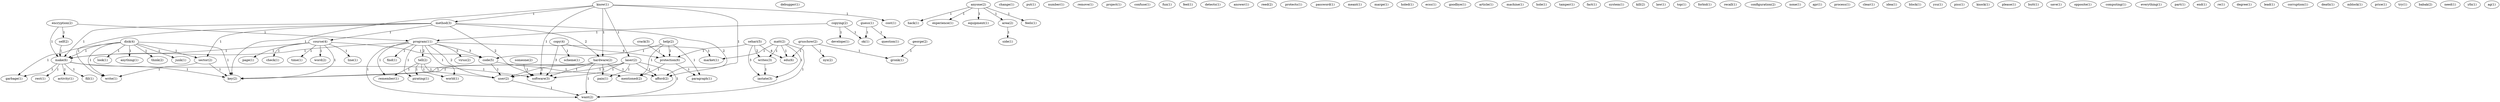 digraph G {
  disk [ label="disk(4)" ];
  junk [ label="junk(1)" ];
  look [ label="look(1)" ];
  sector [ label="sector(2)" ];
  write [ label="write(1)" ];
  anything [ label="anything(1)" ];
  make [ label="make(6)" ];
  garbage [ label="garbage(1)" ];
  think [ label="think(2)" ];
  key [ label="key(2)" ];
  debugger [ label="debugger(1)" ];
  anyone [ label="anyone(2)" ];
  hack [ label="hack(1)" ];
  experience [ label="experience(1)" ];
  equipment [ label="equipment(1)" ];
  area [ label="area(2)" ];
  feels [ label="feels(1)" ];
  change [ label="change(1)" ];
  put [ label="put(1)" ];
  copy [ label="copy(4)" ];
  scheme [ label="scheme(1)" ];
  protection [ label="protection(6)" ];
  software [ label="software(3)" ];
  number [ label="number(1)" ];
  copying [ label="copying(2)" ];
  develope [ label="develope(1)" ];
  program [ label="program(11)" ];
  ok [ label="ok(1)" ];
  remove [ label="remove(1)" ];
  encryption [ label="encryption(2)" ];
  self [ label="self(2)" ];
  someone [ label="someone(2)" ];
  project [ label="project(1)" ];
  confuse [ label="confuse(1)" ];
  fun [ label="fun(1)" ];
  feel [ label="feel(1)" ];
  detects [ label="detects(1)" ];
  answer [ label="answer(1)" ];
  reed [ label="reed(2)" ];
  protects [ label="protects(1)" ];
  password [ label="password(1)" ];
  meant [ label="meant(1)" ];
  marge [ label="marge(1)" ];
  holed [ label="holed(1)" ];
  help [ label="help(2)" ];
  paragraph [ label="paragraph(1)" ];
  code [ label="code(5)" ];
  mentioned [ label="mentioned(2)" ];
  ecss [ label="ecss(1)" ];
  goodbye [ label="goodbye(1)" ];
  article [ label="article(1)" ];
  machine [ label="machine(1)" ];
  hole [ label="hole(1)" ];
  tamper [ label="tamper(1)" ];
  crack [ label="crack(3)" ];
  fact [ label="fact(1)" ];
  guess [ label="guess(1)" ];
  question [ label="question(1)" ];
  system [ label="system(1)" ];
  kill [ label="kill(2)" ];
  know [ label="know(1)" ];
  cost [ label="cost(1)" ];
  method [ label="method(3)" ];
  hardware [ label="hardware(2)" ];
  laser [ label="laser(2)" ];
  afford [ label="afford(2)" ];
  law [ label="law(1)" ];
  top [ label="top(1)" ];
  forbid [ label="forbid(1)" ];
  virus [ label="virus(2)" ];
  tell [ label="tell(2)" ];
  remember [ label="remember(1)" ];
  pirating [ label="pirating(1)" ];
  user [ label="user(2)" ];
  world [ label="world(1)" ];
  find [ label="find(1)" ];
  market [ label="market(1)" ];
  want [ label="want(2)" ];
  recall [ label="recall(1)" ];
  configuration [ label="configuration(2)" ];
  none [ label="none(1)" ];
  apr [ label="apr(1)" ];
  process [ label="process(1)" ];
  clear [ label="clear(1)" ];
  sehari [ label="sehari(5)" ];
  edu [ label="edu(6)" ];
  writes [ label="writes(3)" ];
  iastate [ label="iastate(3)" ];
  idea [ label="idea(1)" ];
  block [ label="block(1)" ];
  course [ label="course(4)" ];
  ysu [ label="ysu(1)" ];
  piss [ label="piss(1)" ];
  matt [ label="matt(2)" ];
  knock [ label="knock(1)" ];
  please [ label="please(1)" ];
  gruschow [ label="gruschow(2)" ];
  nyx [ label="nyx(2)" ];
  gronk [ label="gronk(1)" ];
  butt [ label="butt(1)" ];
  save [ label="save(1)" ];
  opposite [ label="opposite(1)" ];
  computing [ label="computing(1)" ];
  everything [ label="everything(1)" ];
  part [ label="part(1)" ];
  end [ label="end(1)" ];
  side [ label="side(1)" ];
  re [ label="re(1)" ];
  line [ label="line(1)" ];
  page [ label="page(1)" ];
  check [ label="check(1)" ];
  time [ label="time(1)" ];
  word [ label="word(2)" ];
  rest [ label="rest(1)" ];
  activity [ label="activity(1)" ];
  fill [ label="fill(1)" ];
  pain [ label="pain(1)" ];
  degree [ label="degree(1)" ];
  lead [ label="lead(1)" ];
  corruption [ label="corruption(1)" ];
  death [ label="death(1)" ];
  mblock [ label="mblock(1)" ];
  price [ label="price(1)" ];
  george [ label="george(2)" ];
  try [ label="try(1)" ];
  babak [ label="babak(2)" ];
  need [ label="need(1)" ];
  yfn [ label="yfn(1)" ];
  ag [ label="ag(1)" ];
  disk -> junk [ label="1" ];
  disk -> look [ label="1" ];
  disk -> sector [ label="1" ];
  disk -> write [ label="1" ];
  disk -> anything [ label="1" ];
  disk -> make [ label="1" ];
  disk -> garbage [ label="1" ];
  disk -> think [ label="1" ];
  disk -> key [ label="1" ];
  anyone -> hack [ label="1" ];
  anyone -> experience [ label="1" ];
  anyone -> equipment [ label="1" ];
  anyone -> area [ label="1" ];
  anyone -> feels [ label="1" ];
  copy -> scheme [ label="1" ];
  copy -> protection [ label="4" ];
  copy -> software [ label="3" ];
  copying -> develope [ label="1" ];
  copying -> program [ label="1" ];
  copying -> ok [ label="1" ];
  encryption -> self [ label="1" ];
  encryption -> program [ label="1" ];
  encryption -> make [ label="1" ];
  someone -> software [ label="1" ];
  help -> protection [ label="1" ];
  help -> paragraph [ label="1" ];
  help -> code [ label="1" ];
  help -> mentioned [ label="1" ];
  self -> make [ label="1" ];
  crack -> protection [ label="1" ];
  guess -> ok [ label="1" ];
  guess -> question [ label="1" ];
  know -> cost [ label="1" ];
  know -> method [ label="1" ];
  know -> hardware [ label="1" ];
  know -> laser [ label="1" ];
  know -> afford [ label="1" ];
  know -> software [ label="1" ];
  know -> key [ label="1" ];
  program -> virus [ label="3" ];
  program -> tell [ label="2" ];
  program -> make [ label="1" ];
  program -> remember [ label="1" ];
  program -> code [ label="3" ];
  program -> pirating [ label="1" ];
  program -> user [ label="2" ];
  program -> world [ label="1" ];
  program -> find [ label="1" ];
  program -> market [ label="1" ];
  program -> want [ label="1" ];
  sehari -> edu [ label="4" ];
  sehari -> protection [ label="1" ];
  sehari -> writes [ label="2" ];
  sehari -> iastate [ label="3" ];
  method -> sector [ label="1" ];
  method -> write [ label="1" ];
  method -> course [ label="1" ];
  method -> make [ label="1" ];
  method -> hardware [ label="2" ];
  method -> afford [ label="2" ];
  method -> software [ label="2" ];
  sector -> write [ label="1" ];
  sector -> key [ label="1" ];
  matt -> edu [ label="1" ];
  matt -> writes [ label="1" ];
  matt -> market [ label="1" ];
  matt -> iastate [ label="1" ];
  matt -> want [ label="1" ];
  gruschow -> edu [ label="1" ];
  gruschow -> nyx [ label="1" ];
  gruschow -> gronk [ label="1" ];
  protection -> paragraph [ label="1" ];
  protection -> mentioned [ label="1" ];
  tell -> remember [ label="1" ];
  tell -> pirating [ label="1" ];
  tell -> user [ label="1" ];
  tell -> world [ label="1" ];
  area -> side [ label="1" ];
  course -> make [ label="1" ];
  course -> line [ label="1" ];
  course -> page [ label="1" ];
  course -> code [ label="1" ];
  course -> check [ label="1" ];
  course -> time [ label="1" ];
  course -> word [ label="1" ];
  course -> key [ label="1" ];
  make -> garbage [ label="1" ];
  make -> rest [ label="1" ];
  make -> activity [ label="1" ];
  make -> software [ label="1" ];
  make -> fill [ label="1" ];
  make -> key [ label="1" ];
  hardware -> user [ label="1" ];
  hardware -> afford [ label="1" ];
  hardware -> software [ label="1" ];
  hardware -> pain [ label="1" ];
  hardware -> want [ label="1" ];
  hardware -> key [ label="1" ];
  code -> user [ label="1" ];
  code -> mentioned [ label="1" ];
  laser -> user [ label="1" ];
  laser -> afford [ label="1" ];
  laser -> software [ label="1" ];
  laser -> pain [ label="1" ];
  laser -> want [ label="1" ];
  laser -> key [ label="1" ];
  user -> want [ label="1" ];
  george -> gronk [ label="1" ];
  writes -> iastate [ label="1" ];
}
